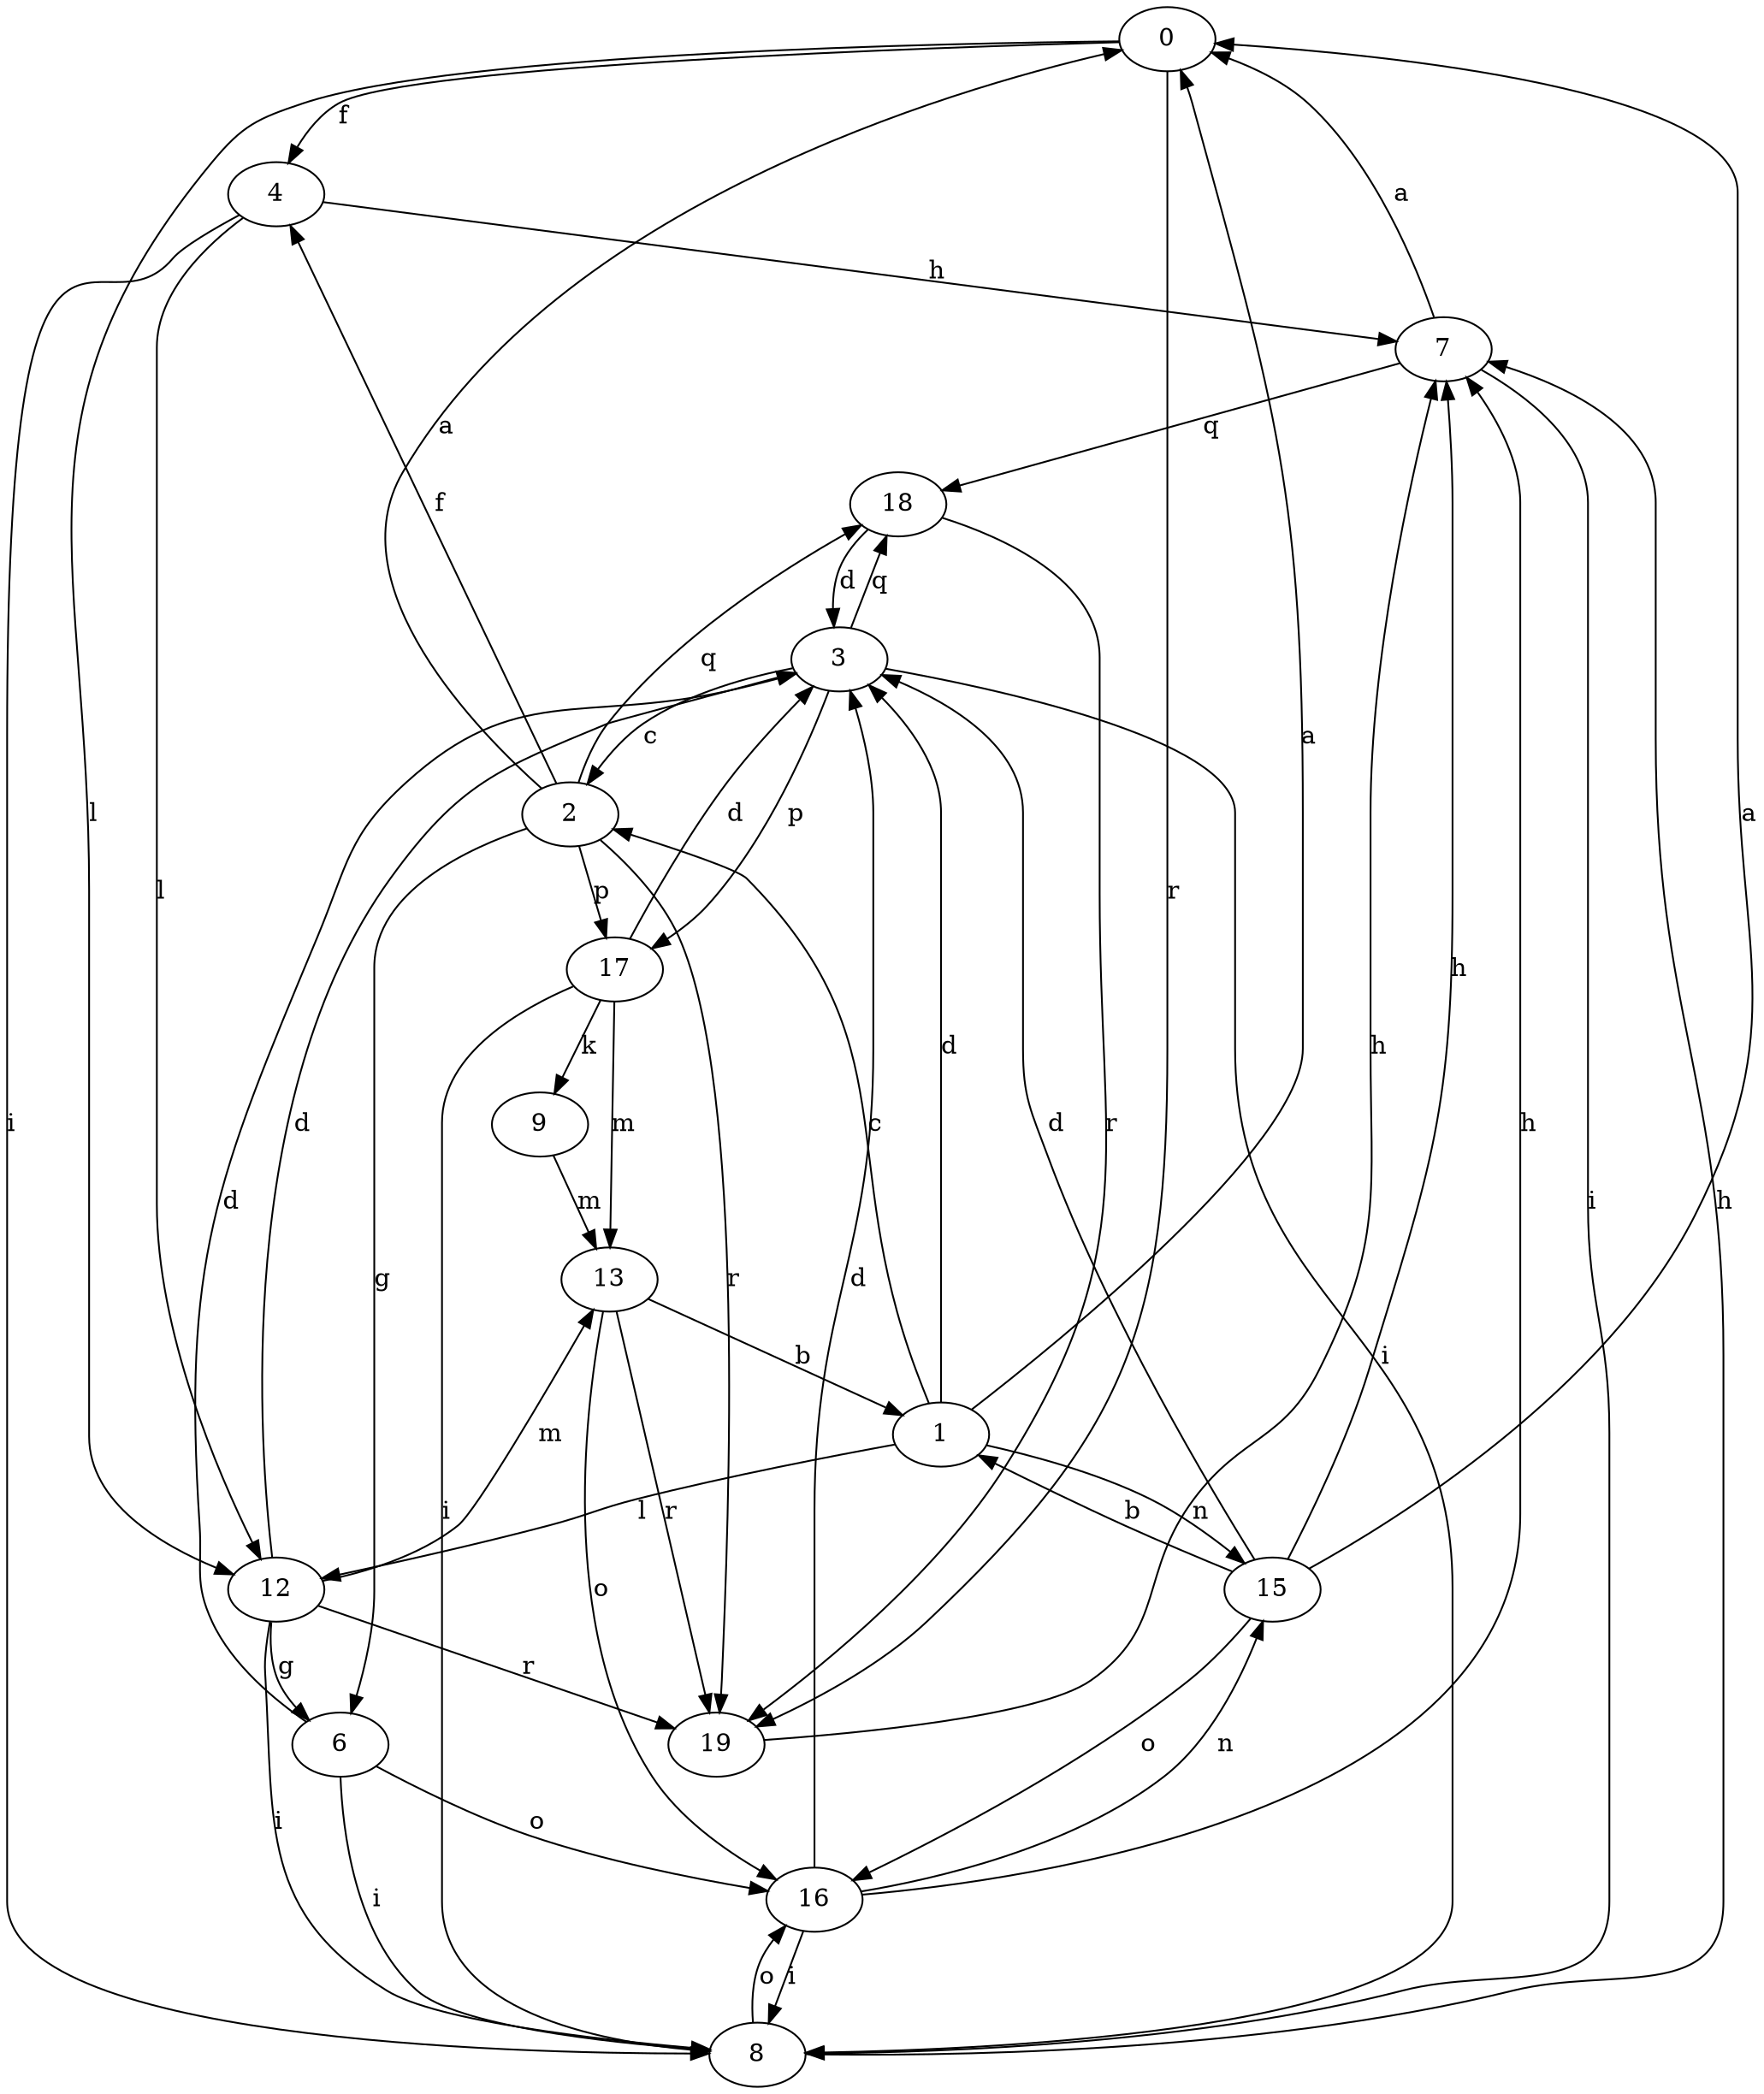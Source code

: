 strict digraph  {
0;
1;
2;
3;
4;
6;
7;
8;
9;
12;
13;
15;
16;
17;
18;
19;
0 -> 4  [label=f];
0 -> 12  [label=l];
0 -> 19  [label=r];
1 -> 0  [label=a];
1 -> 2  [label=c];
1 -> 3  [label=d];
1 -> 12  [label=l];
1 -> 15  [label=n];
2 -> 0  [label=a];
2 -> 4  [label=f];
2 -> 6  [label=g];
2 -> 17  [label=p];
2 -> 18  [label=q];
2 -> 19  [label=r];
3 -> 2  [label=c];
3 -> 8  [label=i];
3 -> 17  [label=p];
3 -> 18  [label=q];
4 -> 7  [label=h];
4 -> 8  [label=i];
4 -> 12  [label=l];
6 -> 3  [label=d];
6 -> 8  [label=i];
6 -> 16  [label=o];
7 -> 0  [label=a];
7 -> 8  [label=i];
7 -> 18  [label=q];
8 -> 7  [label=h];
8 -> 16  [label=o];
9 -> 13  [label=m];
12 -> 3  [label=d];
12 -> 6  [label=g];
12 -> 8  [label=i];
12 -> 13  [label=m];
12 -> 19  [label=r];
13 -> 1  [label=b];
13 -> 16  [label=o];
13 -> 19  [label=r];
15 -> 0  [label=a];
15 -> 1  [label=b];
15 -> 3  [label=d];
15 -> 7  [label=h];
15 -> 16  [label=o];
16 -> 3  [label=d];
16 -> 7  [label=h];
16 -> 8  [label=i];
16 -> 15  [label=n];
17 -> 3  [label=d];
17 -> 8  [label=i];
17 -> 9  [label=k];
17 -> 13  [label=m];
18 -> 3  [label=d];
18 -> 19  [label=r];
19 -> 7  [label=h];
}
